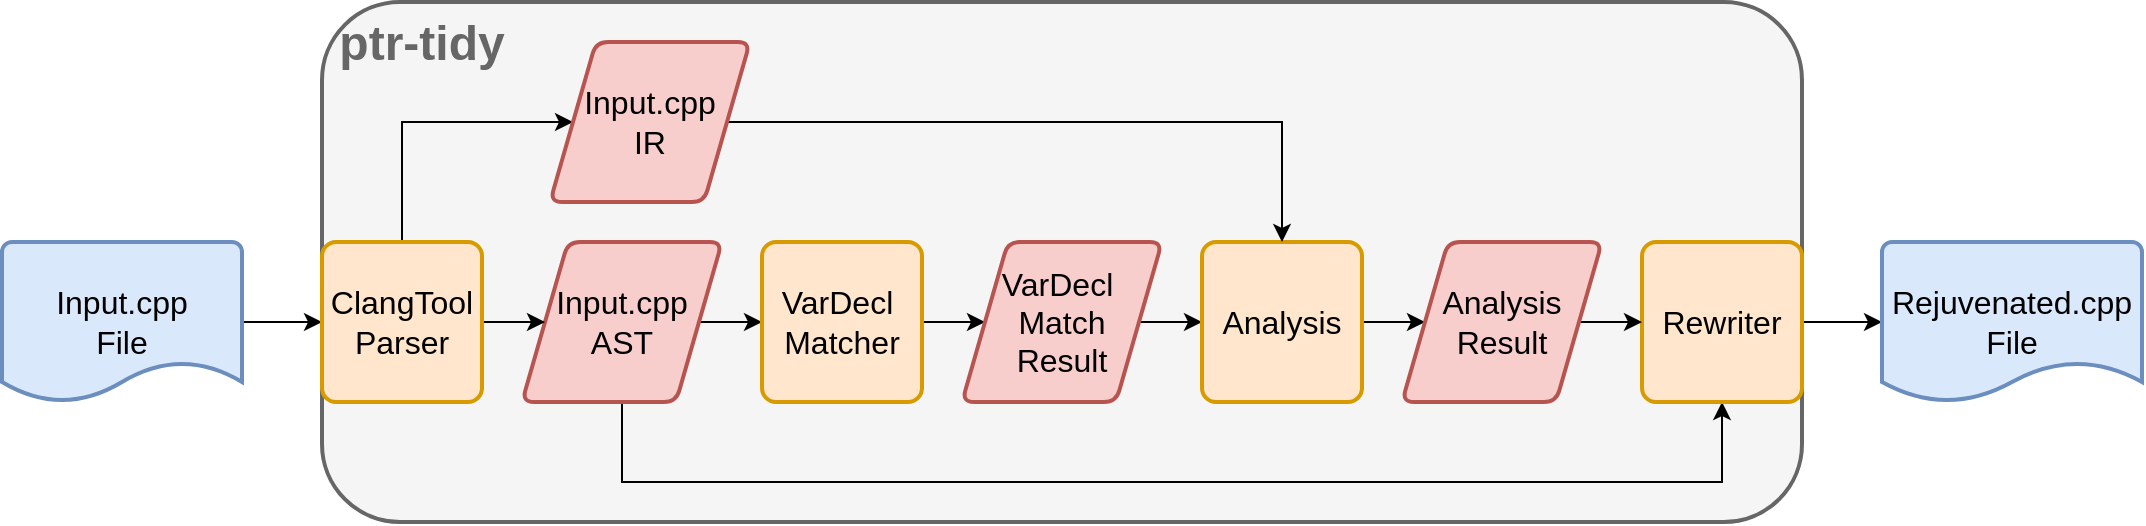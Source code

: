 <mxfile version="14.5.3" type="device"><diagram id="jJJENTRG9OV8lZdHMjCG" name="Page-1"><mxGraphModel dx="1730" dy="980" grid="1" gridSize="10" guides="1" tooltips="1" connect="1" arrows="1" fold="1" page="1" pageScale="1" pageWidth="827" pageHeight="1169" math="0" shadow="0"><root><mxCell id="0"/><mxCell id="1" parent="0"/><mxCell id="G6i0F9-RcrFXUPBAKo0p-3" value="" style="edgeStyle=orthogonalEdgeStyle;rounded=0;orthogonalLoop=1;jettySize=auto;html=1;entryX=0;entryY=0.5;entryDx=0;entryDy=0;" parent="1" source="G6i0F9-RcrFXUPBAKo0p-2" target="G6i0F9-RcrFXUPBAKo0p-7" edge="1"><mxGeometry relative="1" as="geometry"><mxPoint x="160" y="190" as="targetPoint"/></mxGeometry></mxCell><mxCell id="G6i0F9-RcrFXUPBAKo0p-2" value="&lt;font style=&quot;font-size: 16px&quot;&gt;Input.cpp &lt;br&gt;File&lt;/font&gt;" style="strokeWidth=2;html=1;shape=mxgraph.flowchart.document2;whiteSpace=wrap;size=0.25;fillColor=#dae8fc;strokeColor=#6c8ebf;" parent="1" vertex="1"><mxGeometry x="40" y="150" width="120" height="80" as="geometry"/></mxCell><mxCell id="G6i0F9-RcrFXUPBAKo0p-5" value="&lt;font style=&quot;font-size: 24px&quot; color=&quot;#666666&quot;&gt;&lt;b&gt;&amp;nbsp;ptr-tidy&lt;/b&gt;&lt;/font&gt;" style="rounded=1;whiteSpace=wrap;html=1;fillColor=#f5f5f5;strokeColor=#666666;fontColor=#333333;align=left;verticalAlign=top;strokeWidth=2;" parent="1" vertex="1"><mxGeometry x="200" y="30" width="740" height="260" as="geometry"/></mxCell><mxCell id="G6i0F9-RcrFXUPBAKo0p-12" value="" style="edgeStyle=orthogonalEdgeStyle;rounded=0;orthogonalLoop=1;jettySize=auto;html=1;" parent="1" source="G6i0F9-RcrFXUPBAKo0p-6" target="G6i0F9-RcrFXUPBAKo0p-11" edge="1"><mxGeometry relative="1" as="geometry"/></mxCell><mxCell id="G6i0F9-RcrFXUPBAKo0p-20" value="" style="edgeStyle=orthogonalEdgeStyle;rounded=0;orthogonalLoop=1;jettySize=auto;html=1;entryX=0.5;entryY=1;entryDx=0;entryDy=0;" parent="1" source="G6i0F9-RcrFXUPBAKo0p-6" target="G6i0F9-RcrFXUPBAKo0p-18" edge="1"><mxGeometry relative="1" as="geometry"><Array as="points"><mxPoint x="350" y="270"/><mxPoint x="900" y="270"/></Array></mxGeometry></mxCell><mxCell id="G6i0F9-RcrFXUPBAKo0p-6" value="&lt;font style=&quot;font-size: 16px&quot;&gt;Input.cpp&lt;br&gt;AST&lt;/font&gt;" style="shape=parallelogram;html=1;strokeWidth=2;perimeter=parallelogramPerimeter;whiteSpace=wrap;rounded=1;arcSize=12;size=0.23;fillColor=#f8cecc;strokeColor=#b85450;" parent="1" vertex="1"><mxGeometry x="300" y="150" width="100" height="80" as="geometry"/></mxCell><mxCell id="G6i0F9-RcrFXUPBAKo0p-8" value="" style="edgeStyle=orthogonalEdgeStyle;rounded=0;orthogonalLoop=1;jettySize=auto;html=1;" parent="1" source="G6i0F9-RcrFXUPBAKo0p-7" target="G6i0F9-RcrFXUPBAKo0p-6" edge="1"><mxGeometry relative="1" as="geometry"/></mxCell><mxCell id="zTS8Su6Y0HJdOlHTQt0j-2" style="edgeStyle=orthogonalEdgeStyle;rounded=0;orthogonalLoop=1;jettySize=auto;html=1;exitX=1;exitY=0.5;exitDx=0;exitDy=0;" parent="1" source="G6i0F9-RcrFXUPBAKo0p-7" target="zTS8Su6Y0HJdOlHTQt0j-1" edge="1"><mxGeometry relative="1" as="geometry"><Array as="points"><mxPoint x="240" y="190"/><mxPoint x="240" y="90"/></Array></mxGeometry></mxCell><mxCell id="G6i0F9-RcrFXUPBAKo0p-7" value="&lt;font style=&quot;font-size: 16px&quot;&gt;ClangTool Parser&lt;/font&gt;" style="rounded=1;whiteSpace=wrap;html=1;absoluteArcSize=1;arcSize=14;strokeWidth=2;fillColor=#ffe6cc;strokeColor=#d79b00;" parent="1" vertex="1"><mxGeometry x="200" y="150" width="80" height="80" as="geometry"/></mxCell><mxCell id="G6i0F9-RcrFXUPBAKo0p-15" value="" style="edgeStyle=orthogonalEdgeStyle;rounded=0;orthogonalLoop=1;jettySize=auto;html=1;" parent="1" source="G6i0F9-RcrFXUPBAKo0p-11" target="G6i0F9-RcrFXUPBAKo0p-14" edge="1"><mxGeometry relative="1" as="geometry"/></mxCell><mxCell id="G6i0F9-RcrFXUPBAKo0p-11" value="&lt;font style=&quot;font-size: 16px&quot;&gt;VarDecl&amp;nbsp;&lt;br&gt;Matcher&lt;/font&gt;" style="rounded=1;whiteSpace=wrap;html=1;absoluteArcSize=1;arcSize=14;strokeWidth=2;fillColor=#ffe6cc;strokeColor=#d79b00;" parent="1" vertex="1"><mxGeometry x="420" y="150" width="80" height="80" as="geometry"/></mxCell><mxCell id="G6i0F9-RcrFXUPBAKo0p-17" value="" style="edgeStyle=orthogonalEdgeStyle;rounded=0;orthogonalLoop=1;jettySize=auto;html=1;" parent="1" source="G6i0F9-RcrFXUPBAKo0p-14" target="G6i0F9-RcrFXUPBAKo0p-16" edge="1"><mxGeometry relative="1" as="geometry"/></mxCell><mxCell id="G6i0F9-RcrFXUPBAKo0p-14" value="&lt;font style=&quot;font-size: 16px&quot;&gt;VarDecl&amp;nbsp; Match&lt;br&gt;Result&lt;/font&gt;" style="shape=parallelogram;html=1;strokeWidth=2;perimeter=parallelogramPerimeter;whiteSpace=wrap;rounded=1;arcSize=12;size=0.23;fillColor=#f8cecc;strokeColor=#b85450;" parent="1" vertex="1"><mxGeometry x="520" y="150" width="100" height="80" as="geometry"/></mxCell><mxCell id="G6i0F9-RcrFXUPBAKo0p-21" value="" style="edgeStyle=orthogonalEdgeStyle;rounded=0;orthogonalLoop=1;jettySize=auto;html=1;entryX=0;entryY=0.5;entryDx=0;entryDy=0;" parent="1" source="G6i0F9-RcrFXUPBAKo0p-16" target="PjRcoMXYVLzW3e56ajKP-5" edge="1"><mxGeometry relative="1" as="geometry"/></mxCell><mxCell id="G6i0F9-RcrFXUPBAKo0p-16" value="&lt;font style=&quot;font-size: 16px&quot;&gt;Analysis&lt;/font&gt;" style="rounded=1;whiteSpace=wrap;html=1;absoluteArcSize=1;arcSize=14;strokeWidth=2;fillColor=#ffe6cc;strokeColor=#d79b00;" parent="1" vertex="1"><mxGeometry x="640" y="150" width="80" height="80" as="geometry"/></mxCell><mxCell id="G6i0F9-RcrFXUPBAKo0p-23" value="" style="edgeStyle=orthogonalEdgeStyle;rounded=0;orthogonalLoop=1;jettySize=auto;html=1;" parent="1" source="G6i0F9-RcrFXUPBAKo0p-18" target="G6i0F9-RcrFXUPBAKo0p-22" edge="1"><mxGeometry relative="1" as="geometry"/></mxCell><mxCell id="G6i0F9-RcrFXUPBAKo0p-18" value="&lt;font style=&quot;font-size: 16px&quot;&gt;Rewriter&lt;/font&gt;" style="rounded=1;whiteSpace=wrap;html=1;absoluteArcSize=1;arcSize=14;strokeWidth=2;fillColor=#ffe6cc;strokeColor=#d79b00;" parent="1" vertex="1"><mxGeometry x="860" y="150" width="80" height="80" as="geometry"/></mxCell><mxCell id="G6i0F9-RcrFXUPBAKo0p-22" value="&lt;font style=&quot;font-size: 16px&quot;&gt;Rejuvenated.cpp&lt;br&gt;File&lt;/font&gt;" style="strokeWidth=2;html=1;shape=mxgraph.flowchart.document2;whiteSpace=wrap;size=0.25;fillColor=#dae8fc;strokeColor=#6c8ebf;" parent="1" vertex="1"><mxGeometry x="980" y="150" width="130" height="80" as="geometry"/></mxCell><mxCell id="zTS8Su6Y0HJdOlHTQt0j-3" style="edgeStyle=orthogonalEdgeStyle;rounded=0;orthogonalLoop=1;jettySize=auto;html=1;exitX=1;exitY=0.5;exitDx=0;exitDy=0;" parent="1" source="zTS8Su6Y0HJdOlHTQt0j-1" target="G6i0F9-RcrFXUPBAKo0p-16" edge="1"><mxGeometry relative="1" as="geometry"/></mxCell><mxCell id="zTS8Su6Y0HJdOlHTQt0j-1" value="&lt;font style=&quot;font-size: 16px&quot;&gt;Input.cpp&lt;br&gt;IR&lt;br&gt;&lt;/font&gt;" style="shape=parallelogram;html=1;strokeWidth=2;perimeter=parallelogramPerimeter;whiteSpace=wrap;rounded=1;arcSize=12;size=0.23;fillColor=#f8cecc;strokeColor=#b85450;" parent="1" vertex="1"><mxGeometry x="314" y="50" width="100" height="80" as="geometry"/></mxCell><mxCell id="PjRcoMXYVLzW3e56ajKP-6" style="edgeStyle=orthogonalEdgeStyle;rounded=0;orthogonalLoop=1;jettySize=auto;html=1;exitX=1;exitY=0.5;exitDx=0;exitDy=0;entryX=0;entryY=0.5;entryDx=0;entryDy=0;" edge="1" parent="1" source="PjRcoMXYVLzW3e56ajKP-5" target="G6i0F9-RcrFXUPBAKo0p-18"><mxGeometry relative="1" as="geometry"/></mxCell><mxCell id="PjRcoMXYVLzW3e56ajKP-5" value="&lt;span style=&quot;font-size: 16px&quot;&gt;Analysis Result&lt;/span&gt;" style="shape=parallelogram;html=1;strokeWidth=2;perimeter=parallelogramPerimeter;whiteSpace=wrap;rounded=1;arcSize=12;size=0.23;fillColor=#f8cecc;strokeColor=#b85450;" vertex="1" parent="1"><mxGeometry x="740" y="150" width="100" height="80" as="geometry"/></mxCell></root></mxGraphModel></diagram></mxfile>